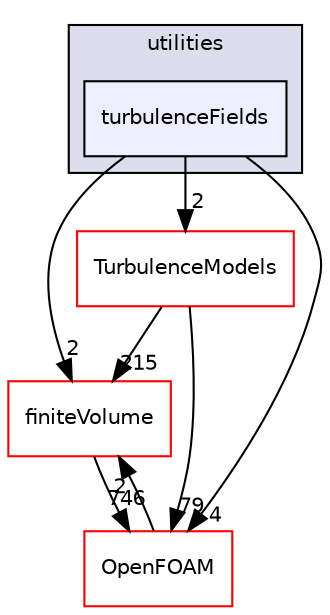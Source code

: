 digraph "src/postProcessing/functionObjects/utilities/turbulenceFields" {
  bgcolor=transparent;
  compound=true
  node [ fontsize="10", fontname="Helvetica"];
  edge [ labelfontsize="10", labelfontname="Helvetica"];
  subgraph clusterdir_5fa51d5799d140e0f60107297bff2985 {
    graph [ bgcolor="#ddddee", pencolor="black", label="utilities" fontname="Helvetica", fontsize="10", URL="dir_5fa51d5799d140e0f60107297bff2985.html"]
  dir_a03ba4bd9857dacc8ab5d284fdb3ce3f [shape=box, label="turbulenceFields", style="filled", fillcolor="#eeeeff", pencolor="black", URL="dir_a03ba4bd9857dacc8ab5d284fdb3ce3f.html"];
  }
  dir_9bd15774b555cf7259a6fa18f99fe99b [shape=box label="finiteVolume" color="red" URL="dir_9bd15774b555cf7259a6fa18f99fe99b.html"];
  dir_1eda626aeac0f0ad2848c36acaa5d501 [shape=box label="TurbulenceModels" color="red" URL="dir_1eda626aeac0f0ad2848c36acaa5d501.html"];
  dir_c5473ff19b20e6ec4dfe5c310b3778a8 [shape=box label="OpenFOAM" color="red" URL="dir_c5473ff19b20e6ec4dfe5c310b3778a8.html"];
  dir_9bd15774b555cf7259a6fa18f99fe99b->dir_c5473ff19b20e6ec4dfe5c310b3778a8 [headlabel="746", labeldistance=1.5 headhref="dir_000898_001898.html"];
  dir_a03ba4bd9857dacc8ab5d284fdb3ce3f->dir_9bd15774b555cf7259a6fa18f99fe99b [headlabel="2", labeldistance=1.5 headhref="dir_002524_000898.html"];
  dir_a03ba4bd9857dacc8ab5d284fdb3ce3f->dir_1eda626aeac0f0ad2848c36acaa5d501 [headlabel="2", labeldistance=1.5 headhref="dir_002524_000755.html"];
  dir_a03ba4bd9857dacc8ab5d284fdb3ce3f->dir_c5473ff19b20e6ec4dfe5c310b3778a8 [headlabel="4", labeldistance=1.5 headhref="dir_002524_001898.html"];
  dir_1eda626aeac0f0ad2848c36acaa5d501->dir_9bd15774b555cf7259a6fa18f99fe99b [headlabel="215", labeldistance=1.5 headhref="dir_000755_000898.html"];
  dir_1eda626aeac0f0ad2848c36acaa5d501->dir_c5473ff19b20e6ec4dfe5c310b3778a8 [headlabel="79", labeldistance=1.5 headhref="dir_000755_001898.html"];
  dir_c5473ff19b20e6ec4dfe5c310b3778a8->dir_9bd15774b555cf7259a6fa18f99fe99b [headlabel="2", labeldistance=1.5 headhref="dir_001898_000898.html"];
}
